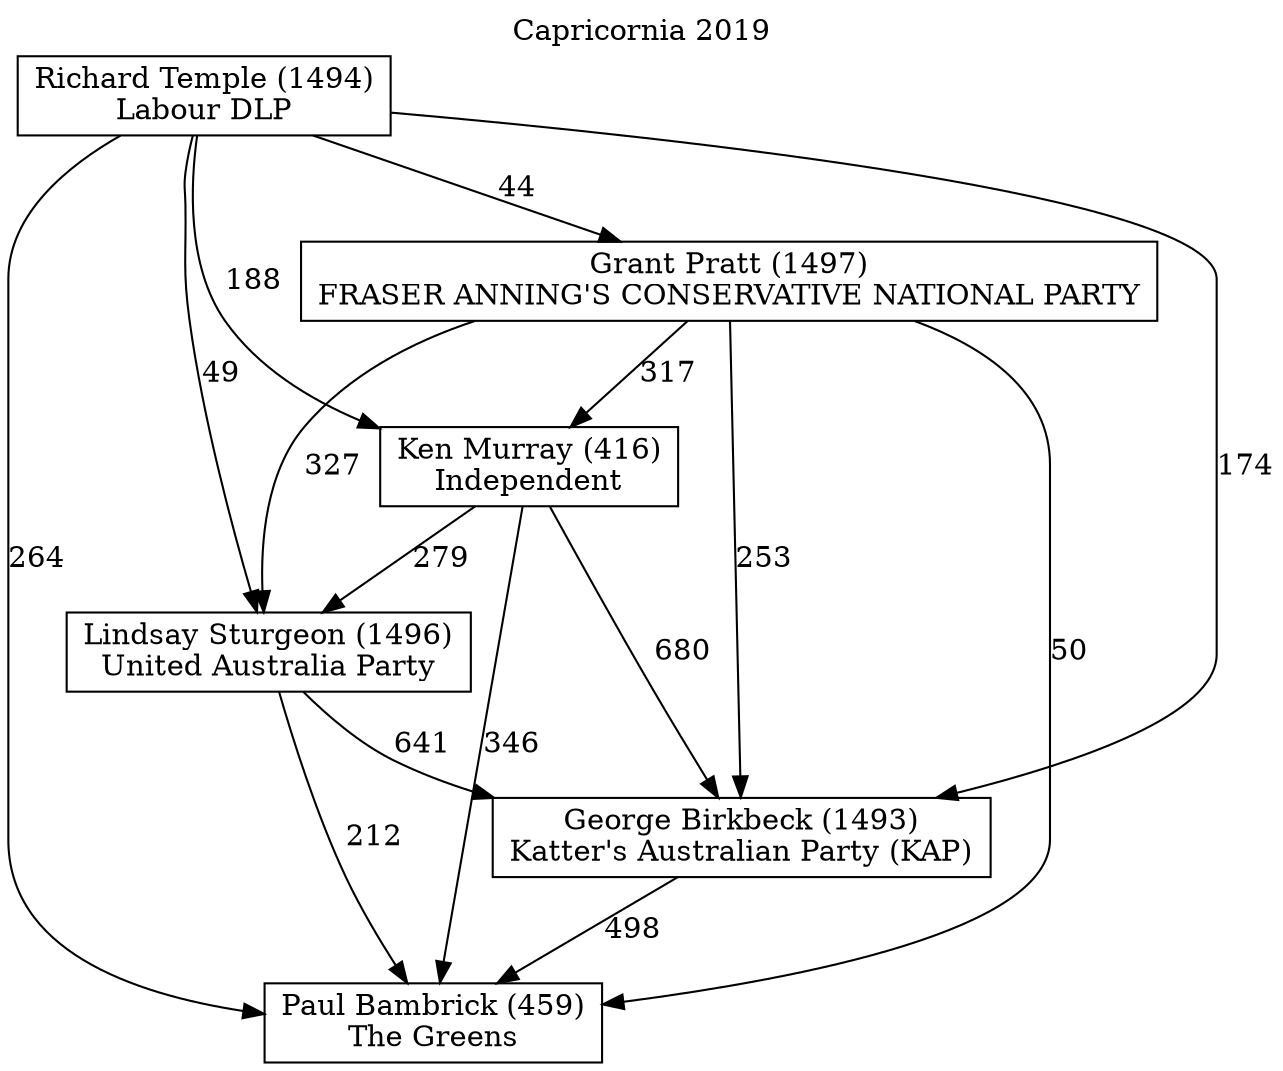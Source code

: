 // House preference flow
digraph "Paul Bambrick (459)_Capricornia_2019" {
	graph [label="Capricornia 2019" labelloc=t mclimit=10]
	node [shape=box]
	"Paul Bambrick (459)" [label="Paul Bambrick (459)
The Greens"]
	"George Birkbeck (1493)" [label="George Birkbeck (1493)
Katter's Australian Party (KAP)"]
	"Lindsay Sturgeon (1496)" [label="Lindsay Sturgeon (1496)
United Australia Party"]
	"Ken Murray (416)" [label="Ken Murray (416)
Independent"]
	"Grant Pratt (1497)" [label="Grant Pratt (1497)
FRASER ANNING'S CONSERVATIVE NATIONAL PARTY"]
	"Richard Temple (1494)" [label="Richard Temple (1494)
Labour DLP"]
	"Paul Bambrick (459)" [label="Paul Bambrick (459)
The Greens"]
	"Lindsay Sturgeon (1496)" [label="Lindsay Sturgeon (1496)
United Australia Party"]
	"Ken Murray (416)" [label="Ken Murray (416)
Independent"]
	"Grant Pratt (1497)" [label="Grant Pratt (1497)
FRASER ANNING'S CONSERVATIVE NATIONAL PARTY"]
	"Richard Temple (1494)" [label="Richard Temple (1494)
Labour DLP"]
	"Paul Bambrick (459)" [label="Paul Bambrick (459)
The Greens"]
	"Ken Murray (416)" [label="Ken Murray (416)
Independent"]
	"Grant Pratt (1497)" [label="Grant Pratt (1497)
FRASER ANNING'S CONSERVATIVE NATIONAL PARTY"]
	"Richard Temple (1494)" [label="Richard Temple (1494)
Labour DLP"]
	"Paul Bambrick (459)" [label="Paul Bambrick (459)
The Greens"]
	"Grant Pratt (1497)" [label="Grant Pratt (1497)
FRASER ANNING'S CONSERVATIVE NATIONAL PARTY"]
	"Richard Temple (1494)" [label="Richard Temple (1494)
Labour DLP"]
	"Paul Bambrick (459)" [label="Paul Bambrick (459)
The Greens"]
	"Richard Temple (1494)" [label="Richard Temple (1494)
Labour DLP"]
	"Richard Temple (1494)" [label="Richard Temple (1494)
Labour DLP"]
	"Grant Pratt (1497)" [label="Grant Pratt (1497)
FRASER ANNING'S CONSERVATIVE NATIONAL PARTY"]
	"Richard Temple (1494)" [label="Richard Temple (1494)
Labour DLP"]
	"Richard Temple (1494)" [label="Richard Temple (1494)
Labour DLP"]
	"Ken Murray (416)" [label="Ken Murray (416)
Independent"]
	"Grant Pratt (1497)" [label="Grant Pratt (1497)
FRASER ANNING'S CONSERVATIVE NATIONAL PARTY"]
	"Richard Temple (1494)" [label="Richard Temple (1494)
Labour DLP"]
	"Ken Murray (416)" [label="Ken Murray (416)
Independent"]
	"Richard Temple (1494)" [label="Richard Temple (1494)
Labour DLP"]
	"Richard Temple (1494)" [label="Richard Temple (1494)
Labour DLP"]
	"Grant Pratt (1497)" [label="Grant Pratt (1497)
FRASER ANNING'S CONSERVATIVE NATIONAL PARTY"]
	"Richard Temple (1494)" [label="Richard Temple (1494)
Labour DLP"]
	"Richard Temple (1494)" [label="Richard Temple (1494)
Labour DLP"]
	"Lindsay Sturgeon (1496)" [label="Lindsay Sturgeon (1496)
United Australia Party"]
	"Ken Murray (416)" [label="Ken Murray (416)
Independent"]
	"Grant Pratt (1497)" [label="Grant Pratt (1497)
FRASER ANNING'S CONSERVATIVE NATIONAL PARTY"]
	"Richard Temple (1494)" [label="Richard Temple (1494)
Labour DLP"]
	"Lindsay Sturgeon (1496)" [label="Lindsay Sturgeon (1496)
United Australia Party"]
	"Grant Pratt (1497)" [label="Grant Pratt (1497)
FRASER ANNING'S CONSERVATIVE NATIONAL PARTY"]
	"Richard Temple (1494)" [label="Richard Temple (1494)
Labour DLP"]
	"Lindsay Sturgeon (1496)" [label="Lindsay Sturgeon (1496)
United Australia Party"]
	"Richard Temple (1494)" [label="Richard Temple (1494)
Labour DLP"]
	"Richard Temple (1494)" [label="Richard Temple (1494)
Labour DLP"]
	"Grant Pratt (1497)" [label="Grant Pratt (1497)
FRASER ANNING'S CONSERVATIVE NATIONAL PARTY"]
	"Richard Temple (1494)" [label="Richard Temple (1494)
Labour DLP"]
	"Richard Temple (1494)" [label="Richard Temple (1494)
Labour DLP"]
	"Ken Murray (416)" [label="Ken Murray (416)
Independent"]
	"Grant Pratt (1497)" [label="Grant Pratt (1497)
FRASER ANNING'S CONSERVATIVE NATIONAL PARTY"]
	"Richard Temple (1494)" [label="Richard Temple (1494)
Labour DLP"]
	"Ken Murray (416)" [label="Ken Murray (416)
Independent"]
	"Richard Temple (1494)" [label="Richard Temple (1494)
Labour DLP"]
	"Richard Temple (1494)" [label="Richard Temple (1494)
Labour DLP"]
	"Grant Pratt (1497)" [label="Grant Pratt (1497)
FRASER ANNING'S CONSERVATIVE NATIONAL PARTY"]
	"Richard Temple (1494)" [label="Richard Temple (1494)
Labour DLP"]
	"Richard Temple (1494)" [label="Richard Temple (1494)
Labour DLP"]
	"George Birkbeck (1493)" [label="George Birkbeck (1493)
Katter's Australian Party (KAP)"]
	"Lindsay Sturgeon (1496)" [label="Lindsay Sturgeon (1496)
United Australia Party"]
	"Ken Murray (416)" [label="Ken Murray (416)
Independent"]
	"Grant Pratt (1497)" [label="Grant Pratt (1497)
FRASER ANNING'S CONSERVATIVE NATIONAL PARTY"]
	"Richard Temple (1494)" [label="Richard Temple (1494)
Labour DLP"]
	"George Birkbeck (1493)" [label="George Birkbeck (1493)
Katter's Australian Party (KAP)"]
	"Ken Murray (416)" [label="Ken Murray (416)
Independent"]
	"Grant Pratt (1497)" [label="Grant Pratt (1497)
FRASER ANNING'S CONSERVATIVE NATIONAL PARTY"]
	"Richard Temple (1494)" [label="Richard Temple (1494)
Labour DLP"]
	"George Birkbeck (1493)" [label="George Birkbeck (1493)
Katter's Australian Party (KAP)"]
	"Grant Pratt (1497)" [label="Grant Pratt (1497)
FRASER ANNING'S CONSERVATIVE NATIONAL PARTY"]
	"Richard Temple (1494)" [label="Richard Temple (1494)
Labour DLP"]
	"George Birkbeck (1493)" [label="George Birkbeck (1493)
Katter's Australian Party (KAP)"]
	"Richard Temple (1494)" [label="Richard Temple (1494)
Labour DLP"]
	"Richard Temple (1494)" [label="Richard Temple (1494)
Labour DLP"]
	"Grant Pratt (1497)" [label="Grant Pratt (1497)
FRASER ANNING'S CONSERVATIVE NATIONAL PARTY"]
	"Richard Temple (1494)" [label="Richard Temple (1494)
Labour DLP"]
	"Richard Temple (1494)" [label="Richard Temple (1494)
Labour DLP"]
	"Ken Murray (416)" [label="Ken Murray (416)
Independent"]
	"Grant Pratt (1497)" [label="Grant Pratt (1497)
FRASER ANNING'S CONSERVATIVE NATIONAL PARTY"]
	"Richard Temple (1494)" [label="Richard Temple (1494)
Labour DLP"]
	"Ken Murray (416)" [label="Ken Murray (416)
Independent"]
	"Richard Temple (1494)" [label="Richard Temple (1494)
Labour DLP"]
	"Richard Temple (1494)" [label="Richard Temple (1494)
Labour DLP"]
	"Grant Pratt (1497)" [label="Grant Pratt (1497)
FRASER ANNING'S CONSERVATIVE NATIONAL PARTY"]
	"Richard Temple (1494)" [label="Richard Temple (1494)
Labour DLP"]
	"Richard Temple (1494)" [label="Richard Temple (1494)
Labour DLP"]
	"Lindsay Sturgeon (1496)" [label="Lindsay Sturgeon (1496)
United Australia Party"]
	"Ken Murray (416)" [label="Ken Murray (416)
Independent"]
	"Grant Pratt (1497)" [label="Grant Pratt (1497)
FRASER ANNING'S CONSERVATIVE NATIONAL PARTY"]
	"Richard Temple (1494)" [label="Richard Temple (1494)
Labour DLP"]
	"Lindsay Sturgeon (1496)" [label="Lindsay Sturgeon (1496)
United Australia Party"]
	"Grant Pratt (1497)" [label="Grant Pratt (1497)
FRASER ANNING'S CONSERVATIVE NATIONAL PARTY"]
	"Richard Temple (1494)" [label="Richard Temple (1494)
Labour DLP"]
	"Lindsay Sturgeon (1496)" [label="Lindsay Sturgeon (1496)
United Australia Party"]
	"Richard Temple (1494)" [label="Richard Temple (1494)
Labour DLP"]
	"Richard Temple (1494)" [label="Richard Temple (1494)
Labour DLP"]
	"Grant Pratt (1497)" [label="Grant Pratt (1497)
FRASER ANNING'S CONSERVATIVE NATIONAL PARTY"]
	"Richard Temple (1494)" [label="Richard Temple (1494)
Labour DLP"]
	"Richard Temple (1494)" [label="Richard Temple (1494)
Labour DLP"]
	"Ken Murray (416)" [label="Ken Murray (416)
Independent"]
	"Grant Pratt (1497)" [label="Grant Pratt (1497)
FRASER ANNING'S CONSERVATIVE NATIONAL PARTY"]
	"Richard Temple (1494)" [label="Richard Temple (1494)
Labour DLP"]
	"Ken Murray (416)" [label="Ken Murray (416)
Independent"]
	"Richard Temple (1494)" [label="Richard Temple (1494)
Labour DLP"]
	"Richard Temple (1494)" [label="Richard Temple (1494)
Labour DLP"]
	"Grant Pratt (1497)" [label="Grant Pratt (1497)
FRASER ANNING'S CONSERVATIVE NATIONAL PARTY"]
	"Richard Temple (1494)" [label="Richard Temple (1494)
Labour DLP"]
	"Richard Temple (1494)" [label="Richard Temple (1494)
Labour DLP"]
	"George Birkbeck (1493)" -> "Paul Bambrick (459)" [label=498]
	"Lindsay Sturgeon (1496)" -> "George Birkbeck (1493)" [label=641]
	"Ken Murray (416)" -> "Lindsay Sturgeon (1496)" [label=279]
	"Grant Pratt (1497)" -> "Ken Murray (416)" [label=317]
	"Richard Temple (1494)" -> "Grant Pratt (1497)" [label=44]
	"Lindsay Sturgeon (1496)" -> "Paul Bambrick (459)" [label=212]
	"Ken Murray (416)" -> "Paul Bambrick (459)" [label=346]
	"Grant Pratt (1497)" -> "Paul Bambrick (459)" [label=50]
	"Richard Temple (1494)" -> "Paul Bambrick (459)" [label=264]
	"Richard Temple (1494)" -> "Ken Murray (416)" [label=188]
	"Grant Pratt (1497)" -> "Lindsay Sturgeon (1496)" [label=327]
	"Richard Temple (1494)" -> "Lindsay Sturgeon (1496)" [label=49]
	"Ken Murray (416)" -> "George Birkbeck (1493)" [label=680]
	"Grant Pratt (1497)" -> "George Birkbeck (1493)" [label=253]
	"Richard Temple (1494)" -> "George Birkbeck (1493)" [label=174]
}
